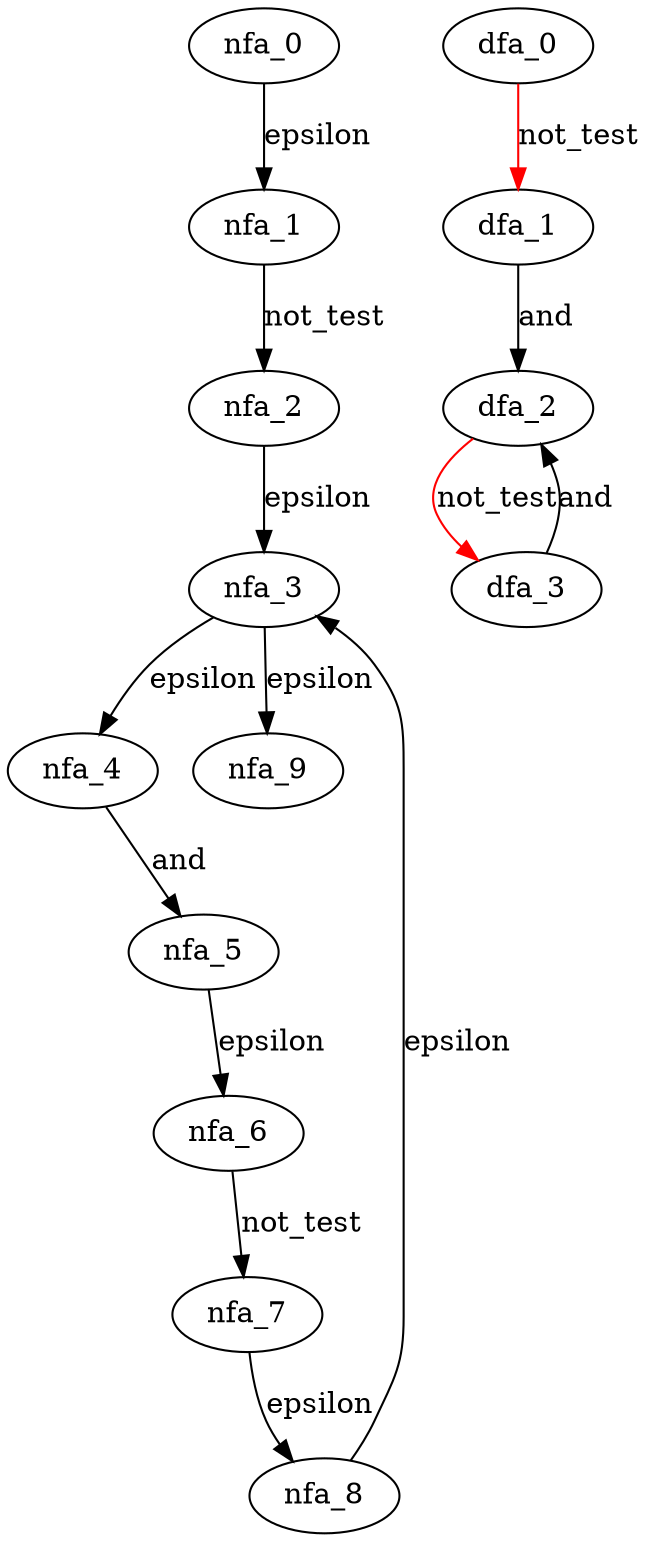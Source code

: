 digraph and_test {
 subgraph and_test_nfa {
  nfa_0->nfa_1[label=epsilon]
  nfa_1->nfa_2[label=not_test]
  nfa_2->nfa_3[label=epsilon]
  nfa_3->nfa_4[label=epsilon]
  nfa_4->nfa_5[label="and"]
  nfa_5->nfa_6[label=epsilon]
  nfa_6->nfa_7[label=not_test]
  nfa_7->nfa_8[label=epsilon]
  nfa_8->nfa_3[label=epsilon]
  nfa_3->nfa_9[label=epsilon]
  }
 subgraph and_test_dfa {
  dfa_0->dfa_1[label=not_test,color=red]
  dfa_1->dfa_2[label="and"]
  dfa_2->dfa_3[label=not_test,color=red]
  dfa_3->dfa_2[label="and"]
  }
}
